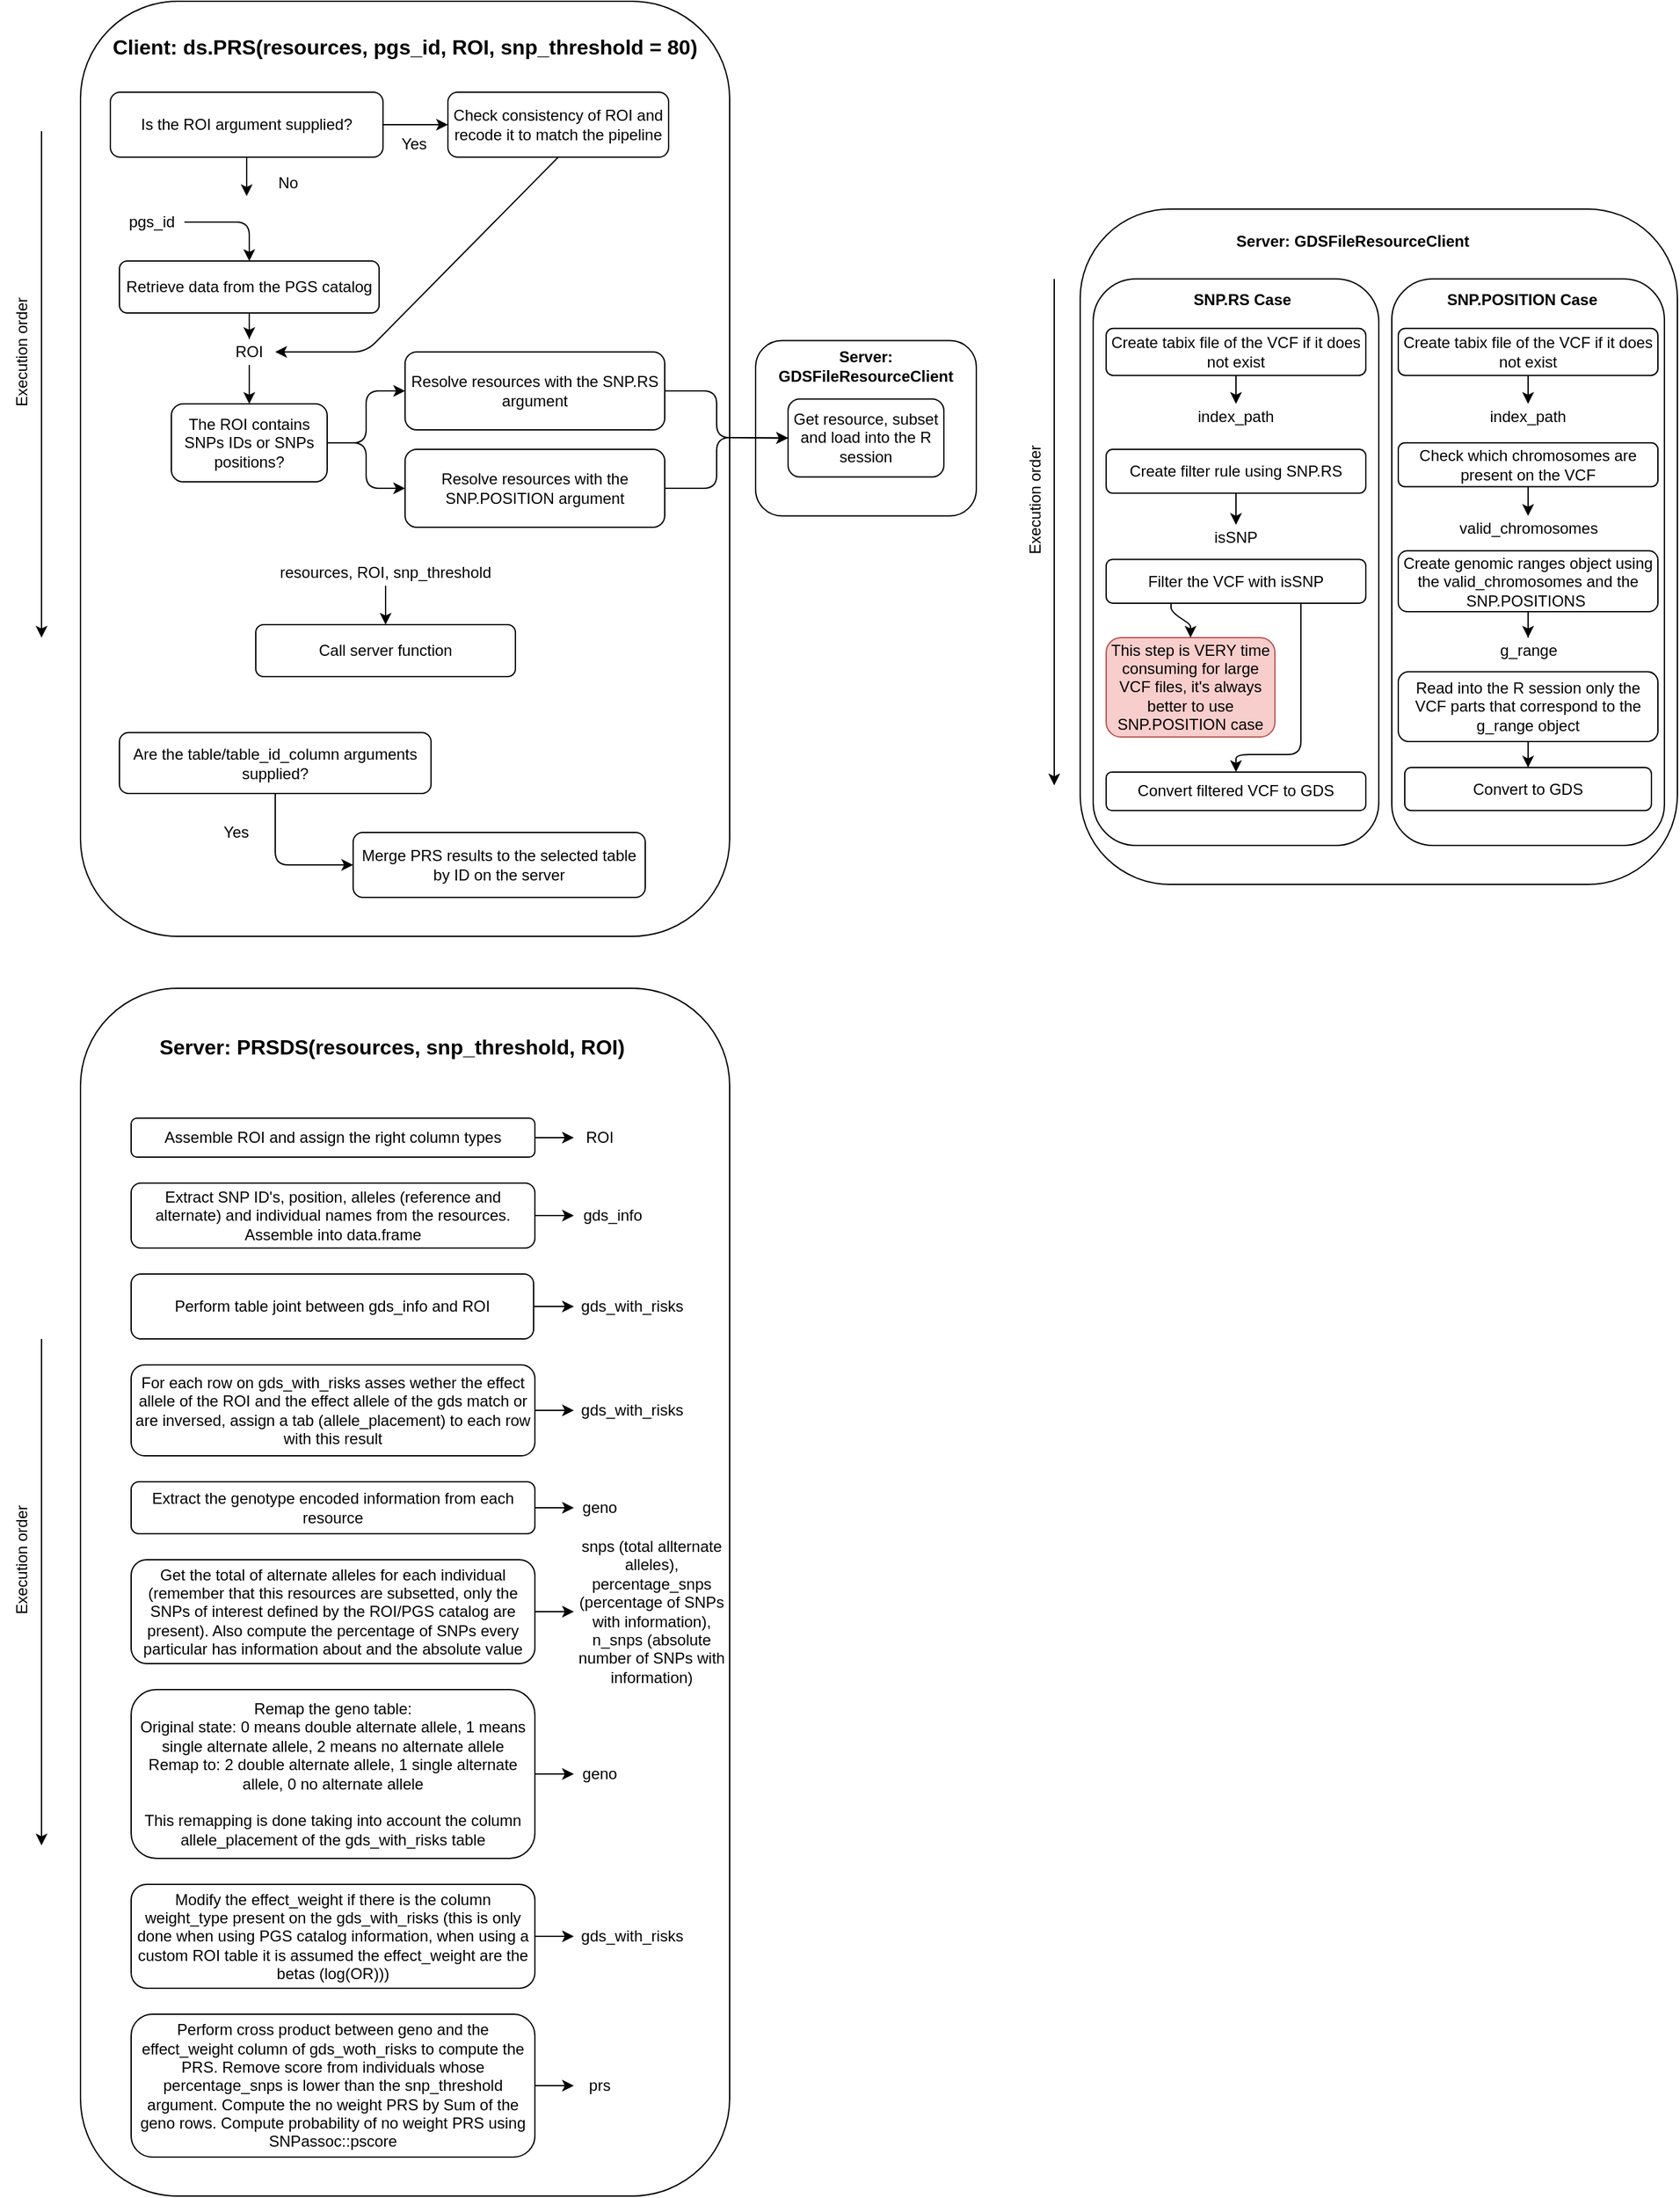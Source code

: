 <mxfile version="14.9.2" type="device"><diagram id="Vh-aCrBBA6zz7kmnISi5" name="Page-1"><mxGraphModel dx="1730" dy="868" grid="1" gridSize="10" guides="1" tooltips="1" connect="1" arrows="1" fold="1" page="1" pageScale="1" pageWidth="827" pageHeight="1169" math="0" shadow="0"><root><mxCell id="0"/><mxCell id="1" parent="0"/><mxCell id="lduc39QxuvH1RATZ6h3v-1" value="" style="rounded=1;whiteSpace=wrap;html=1;" parent="1" vertex="1"><mxGeometry x="200" y="100" width="500" height="720" as="geometry"/></mxCell><mxCell id="lduc39QxuvH1RATZ6h3v-2" value="&lt;font size=&quot;1&quot;&gt;&lt;b style=&quot;font-size: 16px&quot;&gt;Client: ds.PRS&lt;/b&gt;&lt;/font&gt;&lt;span style=&quot;font-size: 16px&quot;&gt;&lt;b&gt;(resources, pgs_id, ROI, snp_threshold = 80)&lt;/b&gt;&lt;/span&gt;" style="text;html=1;strokeColor=none;fillColor=none;align=center;verticalAlign=middle;whiteSpace=wrap;rounded=0;" parent="1" vertex="1"><mxGeometry x="220" y="120" width="460" height="30" as="geometry"/></mxCell><mxCell id="lduc39QxuvH1RATZ6h3v-8" value="" style="edgeStyle=orthogonalEdgeStyle;rounded=0;orthogonalLoop=1;jettySize=auto;html=1;" parent="1" source="lduc39QxuvH1RATZ6h3v-3" target="lduc39QxuvH1RATZ6h3v-7" edge="1"><mxGeometry relative="1" as="geometry"/></mxCell><mxCell id="lduc39QxuvH1RATZ6h3v-3" value="&lt;font style=&quot;font-size: 12px&quot;&gt;Retrieve data from the PGS catalog&lt;/font&gt;" style="rounded=1;whiteSpace=wrap;html=1;align=center;" parent="1" vertex="1"><mxGeometry x="230" y="300" width="200" height="40" as="geometry"/></mxCell><mxCell id="lduc39QxuvH1RATZ6h3v-4" value="pgs_id" style="text;html=1;strokeColor=none;fillColor=none;align=center;verticalAlign=middle;whiteSpace=wrap;rounded=0;" parent="1" vertex="1"><mxGeometry x="230" y="260" width="50" height="20" as="geometry"/></mxCell><mxCell id="lduc39QxuvH1RATZ6h3v-6" value="" style="endArrow=classic;html=1;entryX=0.5;entryY=0;entryDx=0;entryDy=0;exitX=1;exitY=0.5;exitDx=0;exitDy=0;" parent="1" source="lduc39QxuvH1RATZ6h3v-4" target="lduc39QxuvH1RATZ6h3v-3" edge="1"><mxGeometry width="50" height="50" relative="1" as="geometry"><mxPoint x="450" y="370" as="sourcePoint"/><mxPoint x="710" y="340" as="targetPoint"/><Array as="points"><mxPoint x="330" y="270"/></Array></mxGeometry></mxCell><mxCell id="lduc39QxuvH1RATZ6h3v-7" value="ROI" style="text;html=1;strokeColor=none;fillColor=none;align=center;verticalAlign=middle;whiteSpace=wrap;rounded=0;" parent="1" vertex="1"><mxGeometry x="310" y="360" width="40" height="20" as="geometry"/></mxCell><mxCell id="lduc39QxuvH1RATZ6h3v-9" value="The ROI contains SNPs IDs or SNPs positions?" style="rounded=1;whiteSpace=wrap;html=1;" parent="1" vertex="1"><mxGeometry x="270" y="410" width="120" height="60" as="geometry"/></mxCell><mxCell id="lduc39QxuvH1RATZ6h3v-10" value="" style="endArrow=classic;html=1;exitX=0.5;exitY=1;exitDx=0;exitDy=0;" parent="1" source="lduc39QxuvH1RATZ6h3v-7" edge="1"><mxGeometry width="50" height="50" relative="1" as="geometry"><mxPoint x="380" y="370" as="sourcePoint"/><mxPoint x="330" y="410" as="targetPoint"/><Array as="points"><mxPoint x="330" y="400"/></Array></mxGeometry></mxCell><mxCell id="lduc39QxuvH1RATZ6h3v-11" value="Resolve resources with the SNP.RS argument" style="rounded=1;whiteSpace=wrap;html=1;" parent="1" vertex="1"><mxGeometry x="450" y="370" width="200" height="60" as="geometry"/></mxCell><mxCell id="lduc39QxuvH1RATZ6h3v-12" value="Resolve resources with the SNP.POSITION argument" style="rounded=1;whiteSpace=wrap;html=1;" parent="1" vertex="1"><mxGeometry x="450" y="445" width="200" height="60" as="geometry"/></mxCell><mxCell id="lduc39QxuvH1RATZ6h3v-13" value="" style="endArrow=classic;html=1;entryX=0;entryY=0.5;entryDx=0;entryDy=0;exitX=1;exitY=0.5;exitDx=0;exitDy=0;" parent="1" source="lduc39QxuvH1RATZ6h3v-9" target="lduc39QxuvH1RATZ6h3v-11" edge="1"><mxGeometry width="50" height="50" relative="1" as="geometry"><mxPoint x="390" y="460" as="sourcePoint"/><mxPoint x="440" y="410" as="targetPoint"/><Array as="points"><mxPoint x="420" y="440"/><mxPoint x="420" y="400"/></Array></mxGeometry></mxCell><mxCell id="lduc39QxuvH1RATZ6h3v-14" value="" style="endArrow=classic;html=1;entryX=0;entryY=0.5;entryDx=0;entryDy=0;exitX=1;exitY=0.5;exitDx=0;exitDy=0;" parent="1" source="lduc39QxuvH1RATZ6h3v-9" target="lduc39QxuvH1RATZ6h3v-12" edge="1"><mxGeometry width="50" height="50" relative="1" as="geometry"><mxPoint x="410" y="480" as="sourcePoint"/><mxPoint x="460" y="430" as="targetPoint"/><Array as="points"><mxPoint x="420" y="440"/><mxPoint x="420" y="475"/></Array></mxGeometry></mxCell><mxCell id="lduc39QxuvH1RATZ6h3v-15" value="" style="rounded=1;whiteSpace=wrap;html=1;" parent="1" vertex="1"><mxGeometry x="720" y="361.25" width="170" height="135" as="geometry"/></mxCell><mxCell id="lduc39QxuvH1RATZ6h3v-16" value="&lt;b&gt;Server: GDSFileResourceClient&lt;/b&gt;" style="text;html=1;strokeColor=none;fillColor=none;align=center;verticalAlign=middle;whiteSpace=wrap;rounded=0;" parent="1" vertex="1"><mxGeometry x="730" y="366.25" width="150" height="30" as="geometry"/></mxCell><mxCell id="lduc39QxuvH1RATZ6h3v-17" value="Get resource, subset and load into the R session" style="rounded=1;whiteSpace=wrap;html=1;" parent="1" vertex="1"><mxGeometry x="745" y="406.25" width="120" height="60" as="geometry"/></mxCell><mxCell id="lduc39QxuvH1RATZ6h3v-18" value="" style="endArrow=classic;html=1;entryX=0;entryY=0.5;entryDx=0;entryDy=0;exitX=1;exitY=0.5;exitDx=0;exitDy=0;" parent="1" source="lduc39QxuvH1RATZ6h3v-11" target="lduc39QxuvH1RATZ6h3v-17" edge="1"><mxGeometry width="50" height="50" relative="1" as="geometry"><mxPoint x="490" y="350" as="sourcePoint"/><mxPoint x="540" y="300" as="targetPoint"/><Array as="points"><mxPoint x="690" y="400"/><mxPoint x="690" y="436"/></Array></mxGeometry></mxCell><mxCell id="lduc39QxuvH1RATZ6h3v-19" value="" style="endArrow=classic;html=1;entryX=0;entryY=0.5;entryDx=0;entryDy=0;exitX=1;exitY=0.5;exitDx=0;exitDy=0;" parent="1" source="lduc39QxuvH1RATZ6h3v-12" target="lduc39QxuvH1RATZ6h3v-17" edge="1"><mxGeometry width="50" height="50" relative="1" as="geometry"><mxPoint x="490" y="350" as="sourcePoint"/><mxPoint x="540" y="300" as="targetPoint"/><Array as="points"><mxPoint x="690" y="475"/><mxPoint x="690" y="436"/></Array></mxGeometry></mxCell><mxCell id="lduc39QxuvH1RATZ6h3v-22" value="" style="endArrow=classic;html=1;" parent="1" edge="1"><mxGeometry width="50" height="50" relative="1" as="geometry"><mxPoint x="170" y="200" as="sourcePoint"/><mxPoint x="170" y="590" as="targetPoint"/></mxGeometry></mxCell><mxCell id="lduc39QxuvH1RATZ6h3v-23" value="Execution order" style="text;html=1;strokeColor=none;fillColor=none;align=center;verticalAlign=middle;whiteSpace=wrap;rounded=0;rotation=-90;" parent="1" vertex="1"><mxGeometry x="100" y="353.75" width="110" height="32.5" as="geometry"/></mxCell><mxCell id="lduc39QxuvH1RATZ6h3v-24" value="&lt;font style=&quot;font-size: 12px&quot;&gt;Call server function&lt;/font&gt;" style="rounded=1;whiteSpace=wrap;html=1;align=center;" parent="1" vertex="1"><mxGeometry x="335" y="580" width="200" height="40" as="geometry"/></mxCell><mxCell id="lduc39QxuvH1RATZ6h3v-28" value="" style="edgeStyle=orthogonalEdgeStyle;rounded=0;orthogonalLoop=1;jettySize=auto;html=1;" parent="1" source="lduc39QxuvH1RATZ6h3v-25" target="lduc39QxuvH1RATZ6h3v-24" edge="1"><mxGeometry relative="1" as="geometry"/></mxCell><mxCell id="lduc39QxuvH1RATZ6h3v-25" value="resources, ROI,&amp;nbsp;snp_threshold" style="text;html=1;strokeColor=none;fillColor=none;align=center;verticalAlign=middle;whiteSpace=wrap;rounded=0;" parent="1" vertex="1"><mxGeometry x="335" y="530" width="200" height="20" as="geometry"/></mxCell><mxCell id="lduc39QxuvH1RATZ6h3v-29" value="" style="rounded=1;whiteSpace=wrap;html=1;" parent="1" vertex="1"><mxGeometry x="200" y="860" width="500" height="930" as="geometry"/></mxCell><mxCell id="lduc39QxuvH1RATZ6h3v-30" value="" style="rounded=1;whiteSpace=wrap;html=1;" parent="1" vertex="1"><mxGeometry x="970" y="260" width="460" height="520" as="geometry"/></mxCell><mxCell id="lduc39QxuvH1RATZ6h3v-33" value="" style="edgeStyle=orthogonalEdgeStyle;rounded=0;orthogonalLoop=1;jettySize=auto;html=1;" parent="1" source="lduc39QxuvH1RATZ6h3v-31" target="lduc39QxuvH1RATZ6h3v-32" edge="1"><mxGeometry relative="1" as="geometry"/></mxCell><mxCell id="lduc39QxuvH1RATZ6h3v-31" value="Is the ROI argument supplied?" style="rounded=1;whiteSpace=wrap;html=1;" parent="1" vertex="1"><mxGeometry x="223" y="170" width="210" height="50" as="geometry"/></mxCell><mxCell id="lduc39QxuvH1RATZ6h3v-32" value="Check consistency of ROI and recode it to match the pipeline" style="rounded=1;whiteSpace=wrap;html=1;" parent="1" vertex="1"><mxGeometry x="483" y="170" width="170" height="50" as="geometry"/></mxCell><mxCell id="lduc39QxuvH1RATZ6h3v-35" value="" style="endArrow=classic;html=1;exitX=0.5;exitY=1;exitDx=0;exitDy=0;" parent="1" source="lduc39QxuvH1RATZ6h3v-31" edge="1"><mxGeometry width="50" height="50" relative="1" as="geometry"><mxPoint x="335" y="220" as="sourcePoint"/><mxPoint x="328" y="250" as="targetPoint"/></mxGeometry></mxCell><mxCell id="lduc39QxuvH1RATZ6h3v-37" value="No" style="text;html=1;strokeColor=none;fillColor=none;align=center;verticalAlign=middle;whiteSpace=wrap;rounded=0;" parent="1" vertex="1"><mxGeometry x="340" y="230" width="40" height="20" as="geometry"/></mxCell><mxCell id="lduc39QxuvH1RATZ6h3v-38" value="Yes" style="text;html=1;strokeColor=none;fillColor=none;align=center;verticalAlign=middle;whiteSpace=wrap;rounded=0;" parent="1" vertex="1"><mxGeometry x="437" y="200" width="40" height="20" as="geometry"/></mxCell><mxCell id="lduc39QxuvH1RATZ6h3v-39" value="" style="endArrow=classic;html=1;exitX=0.5;exitY=1;exitDx=0;exitDy=0;entryX=1;entryY=0.5;entryDx=0;entryDy=0;" parent="1" source="lduc39QxuvH1RATZ6h3v-32" target="lduc39QxuvH1RATZ6h3v-7" edge="1"><mxGeometry width="50" height="50" relative="1" as="geometry"><mxPoint x="500" y="220" as="sourcePoint"/><mxPoint x="550" y="170" as="targetPoint"/><Array as="points"><mxPoint x="420" y="370"/></Array></mxGeometry></mxCell><mxCell id="lduc39QxuvH1RATZ6h3v-47" value="&lt;font size=&quot;1&quot;&gt;&lt;b style=&quot;font-size: 16px&quot;&gt;Server: PRSDS&lt;/b&gt;&lt;/font&gt;&lt;span style=&quot;font-size: 16px&quot;&gt;&lt;b&gt;(resources,&amp;nbsp;&lt;/b&gt;&lt;/span&gt;&lt;b style=&quot;font-size: 16px&quot;&gt;snp_threshold&lt;/b&gt;&lt;span style=&quot;font-size: 16px&quot;&gt;&lt;b&gt;, ROI)&lt;/b&gt;&lt;/span&gt;" style="text;html=1;strokeColor=none;fillColor=none;align=center;verticalAlign=middle;whiteSpace=wrap;rounded=0;" parent="1" vertex="1"><mxGeometry x="210" y="890" width="460" height="30" as="geometry"/></mxCell><mxCell id="lduc39QxuvH1RATZ6h3v-51" value="" style="edgeStyle=orthogonalEdgeStyle;rounded=0;orthogonalLoop=1;jettySize=auto;html=1;" parent="1" source="lduc39QxuvH1RATZ6h3v-48" target="lduc39QxuvH1RATZ6h3v-50" edge="1"><mxGeometry relative="1" as="geometry"/></mxCell><mxCell id="lduc39QxuvH1RATZ6h3v-48" value="Assemble ROI and assign the right column types" style="rounded=1;whiteSpace=wrap;html=1;" parent="1" vertex="1"><mxGeometry x="239" y="960" width="311" height="30" as="geometry"/></mxCell><mxCell id="lduc39QxuvH1RATZ6h3v-53" value="" style="edgeStyle=orthogonalEdgeStyle;rounded=0;orthogonalLoop=1;jettySize=auto;html=1;" parent="1" source="lduc39QxuvH1RATZ6h3v-49" target="lduc39QxuvH1RATZ6h3v-52" edge="1"><mxGeometry relative="1" as="geometry"/></mxCell><mxCell id="lduc39QxuvH1RATZ6h3v-49" value="Extract SNP ID's, position, alleles (reference and alternate) and individual names from the resources. Assemble into data.frame" style="rounded=1;whiteSpace=wrap;html=1;" parent="1" vertex="1"><mxGeometry x="239" y="1010" width="311" height="50" as="geometry"/></mxCell><mxCell id="lduc39QxuvH1RATZ6h3v-50" value="ROI" style="text;html=1;strokeColor=none;fillColor=none;align=center;verticalAlign=middle;whiteSpace=wrap;rounded=0;" parent="1" vertex="1"><mxGeometry x="580" y="965" width="40" height="20" as="geometry"/></mxCell><mxCell id="lduc39QxuvH1RATZ6h3v-52" value="gds_info" style="text;html=1;strokeColor=none;fillColor=none;align=center;verticalAlign=middle;whiteSpace=wrap;rounded=0;" parent="1" vertex="1"><mxGeometry x="580" y="1025" width="60" height="20" as="geometry"/></mxCell><mxCell id="lduc39QxuvH1RATZ6h3v-56" value="" style="edgeStyle=orthogonalEdgeStyle;rounded=0;orthogonalLoop=1;jettySize=auto;html=1;" parent="1" source="lduc39QxuvH1RATZ6h3v-54" target="lduc39QxuvH1RATZ6h3v-55" edge="1"><mxGeometry relative="1" as="geometry"/></mxCell><mxCell id="lduc39QxuvH1RATZ6h3v-54" value="Perform table joint between gds_info and ROI" style="rounded=1;whiteSpace=wrap;html=1;" parent="1" vertex="1"><mxGeometry x="239" y="1080" width="310" height="50" as="geometry"/></mxCell><mxCell id="lduc39QxuvH1RATZ6h3v-55" value="gds_with_risks" style="text;html=1;strokeColor=none;fillColor=none;align=center;verticalAlign=middle;whiteSpace=wrap;rounded=0;" parent="1" vertex="1"><mxGeometry x="580" y="1095" width="90" height="20" as="geometry"/></mxCell><mxCell id="lduc39QxuvH1RATZ6h3v-59" value="" style="edgeStyle=orthogonalEdgeStyle;rounded=0;orthogonalLoop=1;jettySize=auto;html=1;" parent="1" source="lduc39QxuvH1RATZ6h3v-57" target="lduc39QxuvH1RATZ6h3v-58" edge="1"><mxGeometry relative="1" as="geometry"/></mxCell><mxCell id="lduc39QxuvH1RATZ6h3v-57" value="For each row on gds_with_risks asses wether the effect allele of the ROI and the effect allele of the gds match or are inversed, assign a tab (allele_placement) to each row with this result" style="rounded=1;whiteSpace=wrap;html=1;" parent="1" vertex="1"><mxGeometry x="239" y="1150" width="311" height="70" as="geometry"/></mxCell><mxCell id="lduc39QxuvH1RATZ6h3v-58" value="gds_with_risks" style="text;html=1;strokeColor=none;fillColor=none;align=center;verticalAlign=middle;whiteSpace=wrap;rounded=0;" parent="1" vertex="1"><mxGeometry x="580" y="1175" width="90" height="20" as="geometry"/></mxCell><mxCell id="lduc39QxuvH1RATZ6h3v-62" value="" style="edgeStyle=orthogonalEdgeStyle;rounded=0;orthogonalLoop=1;jettySize=auto;html=1;" parent="1" source="lduc39QxuvH1RATZ6h3v-60" target="lduc39QxuvH1RATZ6h3v-61" edge="1"><mxGeometry relative="1" as="geometry"/></mxCell><mxCell id="lduc39QxuvH1RATZ6h3v-60" value="Extract the genotype encoded information from each resource" style="rounded=1;whiteSpace=wrap;html=1;" parent="1" vertex="1"><mxGeometry x="239" y="1240" width="311" height="40" as="geometry"/></mxCell><mxCell id="lduc39QxuvH1RATZ6h3v-61" value="geno" style="text;html=1;strokeColor=none;fillColor=none;align=center;verticalAlign=middle;whiteSpace=wrap;rounded=0;" parent="1" vertex="1"><mxGeometry x="580" y="1250" width="40" height="20" as="geometry"/></mxCell><mxCell id="lduc39QxuvH1RATZ6h3v-65" value="" style="edgeStyle=orthogonalEdgeStyle;rounded=0;orthogonalLoop=1;jettySize=auto;html=1;" parent="1" source="lduc39QxuvH1RATZ6h3v-63" target="lduc39QxuvH1RATZ6h3v-64" edge="1"><mxGeometry relative="1" as="geometry"/></mxCell><mxCell id="lduc39QxuvH1RATZ6h3v-63" value="Get the total of alternate alleles for each individual (remember that this resources are subsetted, only the SNPs of interest defined by the ROI/PGS catalog are present). Also compute the percentage of SNPs every particular has information about and the absolute value" style="rounded=1;whiteSpace=wrap;html=1;" parent="1" vertex="1"><mxGeometry x="239" y="1300" width="311" height="80" as="geometry"/></mxCell><mxCell id="lduc39QxuvH1RATZ6h3v-64" value="snps (total allternate alleles), percentage_snps (percentage of SNPs with information), n_snps (absolute number of SNPs with information)" style="text;html=1;strokeColor=none;fillColor=none;align=center;verticalAlign=middle;whiteSpace=wrap;rounded=0;" parent="1" vertex="1"><mxGeometry x="580" y="1265" width="120" height="150" as="geometry"/></mxCell><mxCell id="lduc39QxuvH1RATZ6h3v-68" value="" style="edgeStyle=orthogonalEdgeStyle;rounded=0;orthogonalLoop=1;jettySize=auto;html=1;" parent="1" source="lduc39QxuvH1RATZ6h3v-66" target="lduc39QxuvH1RATZ6h3v-67" edge="1"><mxGeometry relative="1" as="geometry"/></mxCell><mxCell id="lduc39QxuvH1RATZ6h3v-66" value="Remap the geno table:&lt;br&gt;Original state:&amp;nbsp;0 means double alternate allele, 1 means single alternate allele, 2 means no alternate allele&lt;br&gt;Remap to: 2 double alternate allele, 1 single alternate allele, 0 no alternate allele&lt;br&gt;&lt;br&gt;This remapping is done taking into account the column allele_placement of the gds_with_risks table" style="rounded=1;whiteSpace=wrap;html=1;" parent="1" vertex="1"><mxGeometry x="239" y="1400" width="311" height="130" as="geometry"/></mxCell><mxCell id="lduc39QxuvH1RATZ6h3v-67" value="geno" style="text;html=1;strokeColor=none;fillColor=none;align=center;verticalAlign=middle;whiteSpace=wrap;rounded=0;" parent="1" vertex="1"><mxGeometry x="580" y="1455" width="40" height="20" as="geometry"/></mxCell><mxCell id="lduc39QxuvH1RATZ6h3v-71" value="" style="edgeStyle=orthogonalEdgeStyle;rounded=0;orthogonalLoop=1;jettySize=auto;html=1;" parent="1" source="lduc39QxuvH1RATZ6h3v-69" target="lduc39QxuvH1RATZ6h3v-70" edge="1"><mxGeometry relative="1" as="geometry"/></mxCell><mxCell id="lduc39QxuvH1RATZ6h3v-69" value="Modify the effect_weight if there is the column weight_type present on the gds_with_risks (this is only done when using PGS catalog information, when using a custom ROI table it is assumed the effect_weight are the betas (log(OR)))" style="rounded=1;whiteSpace=wrap;html=1;" parent="1" vertex="1"><mxGeometry x="239" y="1550" width="311" height="80" as="geometry"/></mxCell><mxCell id="lduc39QxuvH1RATZ6h3v-70" value="gds_with_risks" style="text;html=1;strokeColor=none;fillColor=none;align=center;verticalAlign=middle;whiteSpace=wrap;rounded=0;" parent="1" vertex="1"><mxGeometry x="580" y="1580" width="90" height="20" as="geometry"/></mxCell><mxCell id="lduc39QxuvH1RATZ6h3v-74" value="" style="edgeStyle=orthogonalEdgeStyle;rounded=0;orthogonalLoop=1;jettySize=auto;html=1;" parent="1" source="lduc39QxuvH1RATZ6h3v-72" target="lduc39QxuvH1RATZ6h3v-73" edge="1"><mxGeometry relative="1" as="geometry"/></mxCell><mxCell id="lduc39QxuvH1RATZ6h3v-72" value="Perform cross product between geno and the effect_weight column of gds_woth_risks to compute the PRS. Remove score from individuals whose percentage_snps is lower than the snp_threshold argument. Compute the no weight PRS by Sum of the geno rows. Compute probability of no weight PRS using SNPassoc::pscore" style="rounded=1;whiteSpace=wrap;html=1;" parent="1" vertex="1"><mxGeometry x="239" y="1650" width="311" height="110" as="geometry"/></mxCell><mxCell id="lduc39QxuvH1RATZ6h3v-73" value="prs" style="text;html=1;strokeColor=none;fillColor=none;align=center;verticalAlign=middle;whiteSpace=wrap;rounded=0;" parent="1" vertex="1"><mxGeometry x="580" y="1695" width="40" height="20" as="geometry"/></mxCell><mxCell id="lduc39QxuvH1RATZ6h3v-76" value="&lt;b&gt;Server: GDSFileResourceClient&lt;/b&gt;" style="text;html=1;strokeColor=none;fillColor=none;align=center;verticalAlign=middle;whiteSpace=wrap;rounded=0;" parent="1" vertex="1"><mxGeometry x="1030" y="270" width="300" height="30" as="geometry"/></mxCell><mxCell id="lduc39QxuvH1RATZ6h3v-77" value="" style="rounded=1;whiteSpace=wrap;html=1;" parent="1" vertex="1"><mxGeometry x="980" y="313.75" width="220" height="436.25" as="geometry"/></mxCell><mxCell id="lduc39QxuvH1RATZ6h3v-78" value="" style="rounded=1;whiteSpace=wrap;html=1;" parent="1" vertex="1"><mxGeometry x="1210" y="313.75" width="210" height="436.25" as="geometry"/></mxCell><mxCell id="lduc39QxuvH1RATZ6h3v-79" value="&lt;b&gt;SNP.RS Case&lt;/b&gt;" style="text;html=1;strokeColor=none;fillColor=none;align=center;verticalAlign=middle;whiteSpace=wrap;rounded=0;" parent="1" vertex="1"><mxGeometry x="1050" y="320" width="90" height="20" as="geometry"/></mxCell><mxCell id="lduc39QxuvH1RATZ6h3v-80" value="&lt;b&gt;SNP.POSITION Case&lt;/b&gt;" style="text;html=1;strokeColor=none;fillColor=none;align=center;verticalAlign=middle;whiteSpace=wrap;rounded=0;" parent="1" vertex="1"><mxGeometry x="1237.5" y="320" width="145" height="20" as="geometry"/></mxCell><mxCell id="lduc39QxuvH1RATZ6h3v-84" value="" style="edgeStyle=orthogonalEdgeStyle;rounded=0;orthogonalLoop=1;jettySize=auto;html=1;" parent="1" source="lduc39QxuvH1RATZ6h3v-81" target="lduc39QxuvH1RATZ6h3v-83" edge="1"><mxGeometry relative="1" as="geometry"/></mxCell><mxCell id="lduc39QxuvH1RATZ6h3v-81" value="Create tabix file of the VCF if it does not exist" style="rounded=1;whiteSpace=wrap;html=1;" parent="1" vertex="1"><mxGeometry x="1215" y="351.88" width="200" height="36.25" as="geometry"/></mxCell><mxCell id="lduc39QxuvH1RATZ6h3v-86" value="" style="edgeStyle=orthogonalEdgeStyle;rounded=0;orthogonalLoop=1;jettySize=auto;html=1;" parent="1" source="lduc39QxuvH1RATZ6h3v-82" target="lduc39QxuvH1RATZ6h3v-85" edge="1"><mxGeometry relative="1" as="geometry"/></mxCell><mxCell id="lduc39QxuvH1RATZ6h3v-82" value="Check which chromosomes are present on the VCF" style="rounded=1;whiteSpace=wrap;html=1;" parent="1" vertex="1"><mxGeometry x="1215" y="440" width="200" height="33.75" as="geometry"/></mxCell><mxCell id="lduc39QxuvH1RATZ6h3v-83" value="index_path" style="text;html=1;strokeColor=none;fillColor=none;align=center;verticalAlign=middle;whiteSpace=wrap;rounded=0;" parent="1" vertex="1"><mxGeometry x="1275" y="410" width="80" height="20" as="geometry"/></mxCell><mxCell id="lduc39QxuvH1RATZ6h3v-85" value="valid_chromosomes" style="text;html=1;strokeColor=none;fillColor=none;align=center;verticalAlign=middle;whiteSpace=wrap;rounded=0;" parent="1" vertex="1"><mxGeometry x="1257.5" y="496.25" width="115" height="20" as="geometry"/></mxCell><mxCell id="lduc39QxuvH1RATZ6h3v-90" value="" style="edgeStyle=orthogonalEdgeStyle;rounded=0;orthogonalLoop=1;jettySize=auto;html=1;" parent="1" source="lduc39QxuvH1RATZ6h3v-88" target="lduc39QxuvH1RATZ6h3v-89" edge="1"><mxGeometry relative="1" as="geometry"/></mxCell><mxCell id="lduc39QxuvH1RATZ6h3v-88" value="Create genomic ranges object using the valid_chromosomes and the SNP.POSITIONS&amp;nbsp;" style="rounded=1;whiteSpace=wrap;html=1;" parent="1" vertex="1"><mxGeometry x="1215" y="523.13" width="200" height="46.87" as="geometry"/></mxCell><mxCell id="lduc39QxuvH1RATZ6h3v-89" value="g_range" style="text;html=1;strokeColor=none;fillColor=none;align=center;verticalAlign=middle;whiteSpace=wrap;rounded=0;" parent="1" vertex="1"><mxGeometry x="1282.5" y="590" width="65" height="20" as="geometry"/></mxCell><mxCell id="lduc39QxuvH1RATZ6h3v-93" value="" style="edgeStyle=orthogonalEdgeStyle;rounded=0;orthogonalLoop=1;jettySize=auto;html=1;" parent="1" source="lduc39QxuvH1RATZ6h3v-91" target="lduc39QxuvH1RATZ6h3v-92" edge="1"><mxGeometry relative="1" as="geometry"/></mxCell><mxCell id="lduc39QxuvH1RATZ6h3v-91" value="Read into the R session only the VCF parts that correspond to the g_range object" style="rounded=1;whiteSpace=wrap;html=1;" parent="1" vertex="1"><mxGeometry x="1215" y="616.25" width="200" height="53.75" as="geometry"/></mxCell><mxCell id="lduc39QxuvH1RATZ6h3v-92" value="Convert to GDS" style="whiteSpace=wrap;html=1;rounded=1;" parent="1" vertex="1"><mxGeometry x="1220" y="690" width="190" height="33.12" as="geometry"/></mxCell><mxCell id="lduc39QxuvH1RATZ6h3v-95" value="" style="edgeStyle=orthogonalEdgeStyle;rounded=0;orthogonalLoop=1;jettySize=auto;html=1;" parent="1" source="lduc39QxuvH1RATZ6h3v-96" target="lduc39QxuvH1RATZ6h3v-97" edge="1"><mxGeometry relative="1" as="geometry"/></mxCell><mxCell id="lduc39QxuvH1RATZ6h3v-96" value="Create tabix file of the VCF if it does not exist" style="rounded=1;whiteSpace=wrap;html=1;" parent="1" vertex="1"><mxGeometry x="990" y="351.88" width="200" height="36.25" as="geometry"/></mxCell><mxCell id="lduc39QxuvH1RATZ6h3v-97" value="index_path" style="text;html=1;strokeColor=none;fillColor=none;align=center;verticalAlign=middle;whiteSpace=wrap;rounded=0;" parent="1" vertex="1"><mxGeometry x="1050" y="410" width="80" height="20" as="geometry"/></mxCell><mxCell id="lduc39QxuvH1RATZ6h3v-100" value="" style="edgeStyle=orthogonalEdgeStyle;rounded=0;orthogonalLoop=1;jettySize=auto;html=1;" parent="1" source="lduc39QxuvH1RATZ6h3v-98" target="lduc39QxuvH1RATZ6h3v-99" edge="1"><mxGeometry relative="1" as="geometry"/></mxCell><mxCell id="lduc39QxuvH1RATZ6h3v-98" value="Create filter rule using SNP.RS" style="rounded=1;whiteSpace=wrap;html=1;" parent="1" vertex="1"><mxGeometry x="990" y="445" width="200" height="33.75" as="geometry"/></mxCell><mxCell id="lduc39QxuvH1RATZ6h3v-99" value="isSNP" style="text;html=1;strokeColor=none;fillColor=none;align=center;verticalAlign=middle;whiteSpace=wrap;rounded=0;" parent="1" vertex="1"><mxGeometry x="1070" y="503.13" width="40" height="20" as="geometry"/></mxCell><mxCell id="lduc39QxuvH1RATZ6h3v-101" value="Filter the VCF with isSNP" style="rounded=1;whiteSpace=wrap;html=1;" parent="1" vertex="1"><mxGeometry x="990" y="529.69" width="200" height="33.75" as="geometry"/></mxCell><mxCell id="lduc39QxuvH1RATZ6h3v-102" value="Convert filtered VCF to GDS" style="whiteSpace=wrap;html=1;rounded=1;" parent="1" vertex="1"><mxGeometry x="990" y="693.44" width="200" height="29.68" as="geometry"/></mxCell><mxCell id="lduc39QxuvH1RATZ6h3v-104" value="This step is VERY time consuming for large VCF files, it's always better to use SNP.POSITION case" style="rounded=1;whiteSpace=wrap;html=1;fillColor=#f8cecc;strokeColor=#b85450;" parent="1" vertex="1"><mxGeometry x="990" y="590" width="130" height="76.56" as="geometry"/></mxCell><mxCell id="lduc39QxuvH1RATZ6h3v-105" value="" style="endArrow=classic;html=1;exitX=0.25;exitY=1;exitDx=0;exitDy=0;entryX=0.5;entryY=0;entryDx=0;entryDy=0;" parent="1" source="lduc39QxuvH1RATZ6h3v-101" target="lduc39QxuvH1RATZ6h3v-104" edge="1"><mxGeometry width="50" height="50" relative="1" as="geometry"><mxPoint x="1100" y="630" as="sourcePoint"/><mxPoint x="1150" y="580" as="targetPoint"/><Array as="points"><mxPoint x="1040" y="570"/><mxPoint x="1055" y="580"/></Array></mxGeometry></mxCell><mxCell id="lduc39QxuvH1RATZ6h3v-106" value="" style="endArrow=classic;html=1;exitX=0.75;exitY=1;exitDx=0;exitDy=0;entryX=0.5;entryY=0;entryDx=0;entryDy=0;" parent="1" source="lduc39QxuvH1RATZ6h3v-101" target="lduc39QxuvH1RATZ6h3v-102" edge="1"><mxGeometry width="50" height="50" relative="1" as="geometry"><mxPoint x="1030" y="650" as="sourcePoint"/><mxPoint x="1080" y="600" as="targetPoint"/><Array as="points"><mxPoint x="1140" y="680"/><mxPoint x="1090" y="680"/></Array></mxGeometry></mxCell><mxCell id="ABferPVdEgZgeLm7Cpac-1" value="" style="endArrow=classic;html=1;" parent="1" edge="1"><mxGeometry width="50" height="50" relative="1" as="geometry"><mxPoint x="950" y="313.75" as="sourcePoint"/><mxPoint x="950" y="703.75" as="targetPoint"/></mxGeometry></mxCell><mxCell id="ABferPVdEgZgeLm7Cpac-2" value="Execution order" style="text;html=1;strokeColor=none;fillColor=none;align=center;verticalAlign=middle;whiteSpace=wrap;rounded=0;rotation=-90;" parent="1" vertex="1"><mxGeometry x="880" y="467.5" width="110" height="32.5" as="geometry"/></mxCell><mxCell id="ABferPVdEgZgeLm7Cpac-3" value="" style="endArrow=classic;html=1;" parent="1" edge="1"><mxGeometry width="50" height="50" relative="1" as="geometry"><mxPoint x="170" y="1130" as="sourcePoint"/><mxPoint x="170" y="1520" as="targetPoint"/></mxGeometry></mxCell><mxCell id="ABferPVdEgZgeLm7Cpac-4" value="Execution order" style="text;html=1;strokeColor=none;fillColor=none;align=center;verticalAlign=middle;whiteSpace=wrap;rounded=0;rotation=-90;" parent="1" vertex="1"><mxGeometry x="100" y="1283.75" width="110" height="32.5" as="geometry"/></mxCell><mxCell id="8nEdCBMkWB5oadQpv3Y8-2" value="Are the table/table_id_column arguments supplied?" style="rounded=1;whiteSpace=wrap;html=1;" vertex="1" parent="1"><mxGeometry x="230" y="663.12" width="240" height="46.88" as="geometry"/></mxCell><mxCell id="8nEdCBMkWB5oadQpv3Y8-3" value="Merge PRS results to the selected table by ID on the server" style="rounded=1;whiteSpace=wrap;html=1;" vertex="1" parent="1"><mxGeometry x="410" y="740" width="225" height="50" as="geometry"/></mxCell><mxCell id="8nEdCBMkWB5oadQpv3Y8-4" value="" style="endArrow=classic;html=1;entryX=0;entryY=0.5;entryDx=0;entryDy=0;exitX=0.5;exitY=1;exitDx=0;exitDy=0;" edge="1" parent="1" source="8nEdCBMkWB5oadQpv3Y8-2" target="8nEdCBMkWB5oadQpv3Y8-3"><mxGeometry width="50" height="50" relative="1" as="geometry"><mxPoint x="470" y="600" as="sourcePoint"/><mxPoint x="520" y="550" as="targetPoint"/><Array as="points"><mxPoint x="350" y="765"/></Array></mxGeometry></mxCell><mxCell id="8nEdCBMkWB5oadQpv3Y8-5" value="Yes" style="text;html=1;strokeColor=none;fillColor=none;align=center;verticalAlign=middle;whiteSpace=wrap;rounded=0;" vertex="1" parent="1"><mxGeometry x="300" y="730" width="40" height="20" as="geometry"/></mxCell></root></mxGraphModel></diagram></mxfile>
